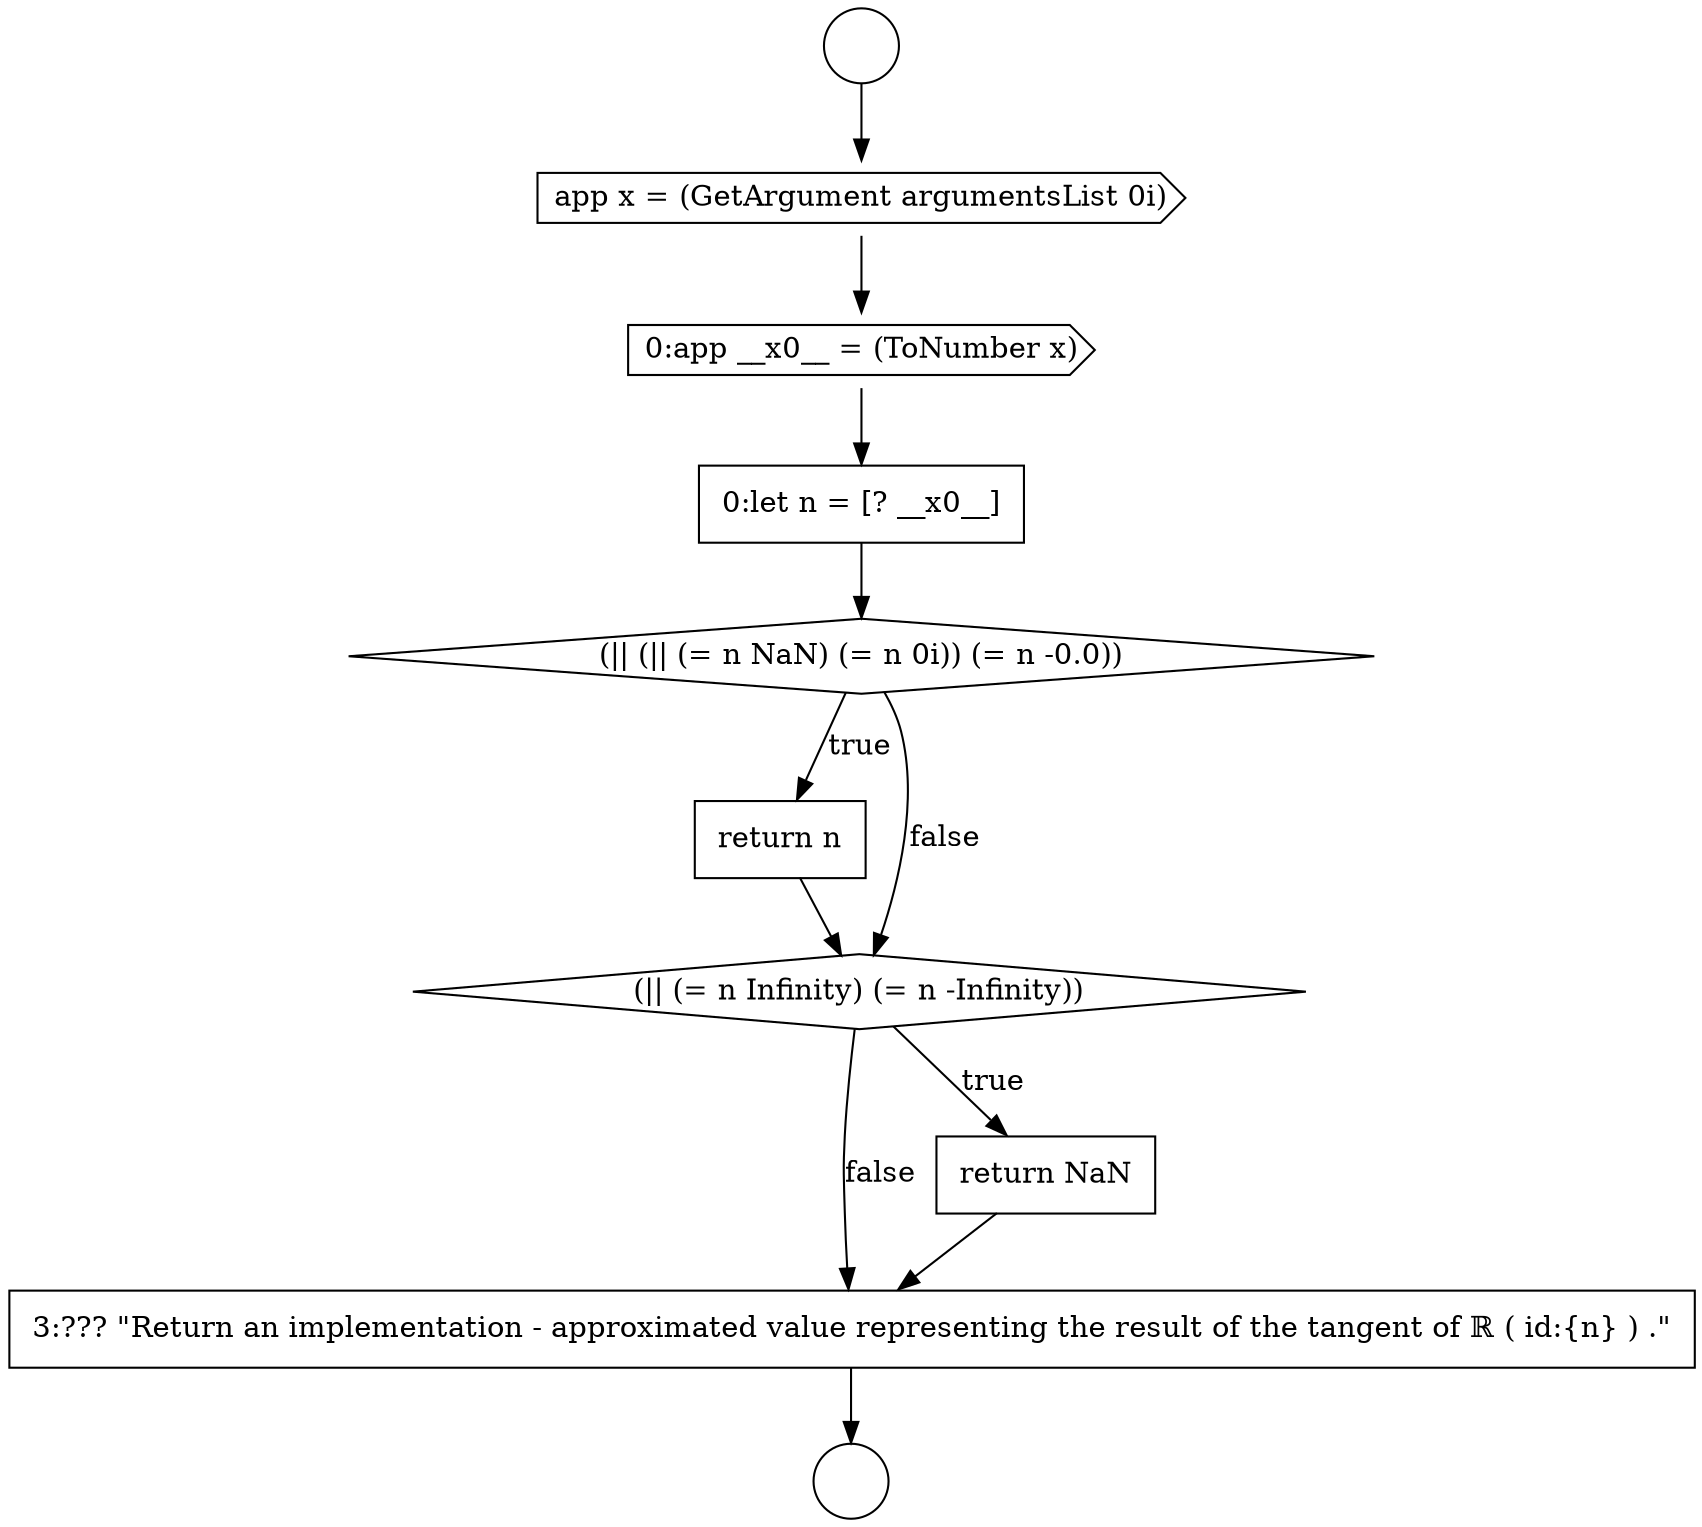 digraph {
  node13073 [shape=none, margin=0, label=<<font color="black">
    <table border="0" cellborder="1" cellspacing="0" cellpadding="10">
      <tr><td align="left">0:let n = [? __x0__]</td></tr>
    </table>
  </font>> color="black" fillcolor="white" style=filled]
  node13078 [shape=none, margin=0, label=<<font color="black">
    <table border="0" cellborder="1" cellspacing="0" cellpadding="10">
      <tr><td align="left">3:??? &quot;Return an implementation - approximated value representing the result of the tangent of ℝ ( id:{n} ) .&quot;</td></tr>
    </table>
  </font>> color="black" fillcolor="white" style=filled]
  node13070 [shape=circle label=" " color="black" fillcolor="white" style=filled]
  node13074 [shape=diamond, label=<<font color="black">(|| (|| (= n NaN) (= n 0i)) (= n -0.0))</font>> color="black" fillcolor="white" style=filled]
  node13071 [shape=cds, label=<<font color="black">app x = (GetArgument argumentsList 0i)</font>> color="black" fillcolor="white" style=filled]
  node13075 [shape=none, margin=0, label=<<font color="black">
    <table border="0" cellborder="1" cellspacing="0" cellpadding="10">
      <tr><td align="left">return n</td></tr>
    </table>
  </font>> color="black" fillcolor="white" style=filled]
  node13069 [shape=circle label=" " color="black" fillcolor="white" style=filled]
  node13076 [shape=diamond, label=<<font color="black">(|| (= n Infinity) (= n -Infinity))</font>> color="black" fillcolor="white" style=filled]
  node13077 [shape=none, margin=0, label=<<font color="black">
    <table border="0" cellborder="1" cellspacing="0" cellpadding="10">
      <tr><td align="left">return NaN</td></tr>
    </table>
  </font>> color="black" fillcolor="white" style=filled]
  node13072 [shape=cds, label=<<font color="black">0:app __x0__ = (ToNumber x)</font>> color="black" fillcolor="white" style=filled]
  node13078 -> node13070 [ color="black"]
  node13072 -> node13073 [ color="black"]
  node13073 -> node13074 [ color="black"]
  node13071 -> node13072 [ color="black"]
  node13076 -> node13077 [label=<<font color="black">true</font>> color="black"]
  node13076 -> node13078 [label=<<font color="black">false</font>> color="black"]
  node13075 -> node13076 [ color="black"]
  node13077 -> node13078 [ color="black"]
  node13069 -> node13071 [ color="black"]
  node13074 -> node13075 [label=<<font color="black">true</font>> color="black"]
  node13074 -> node13076 [label=<<font color="black">false</font>> color="black"]
}
